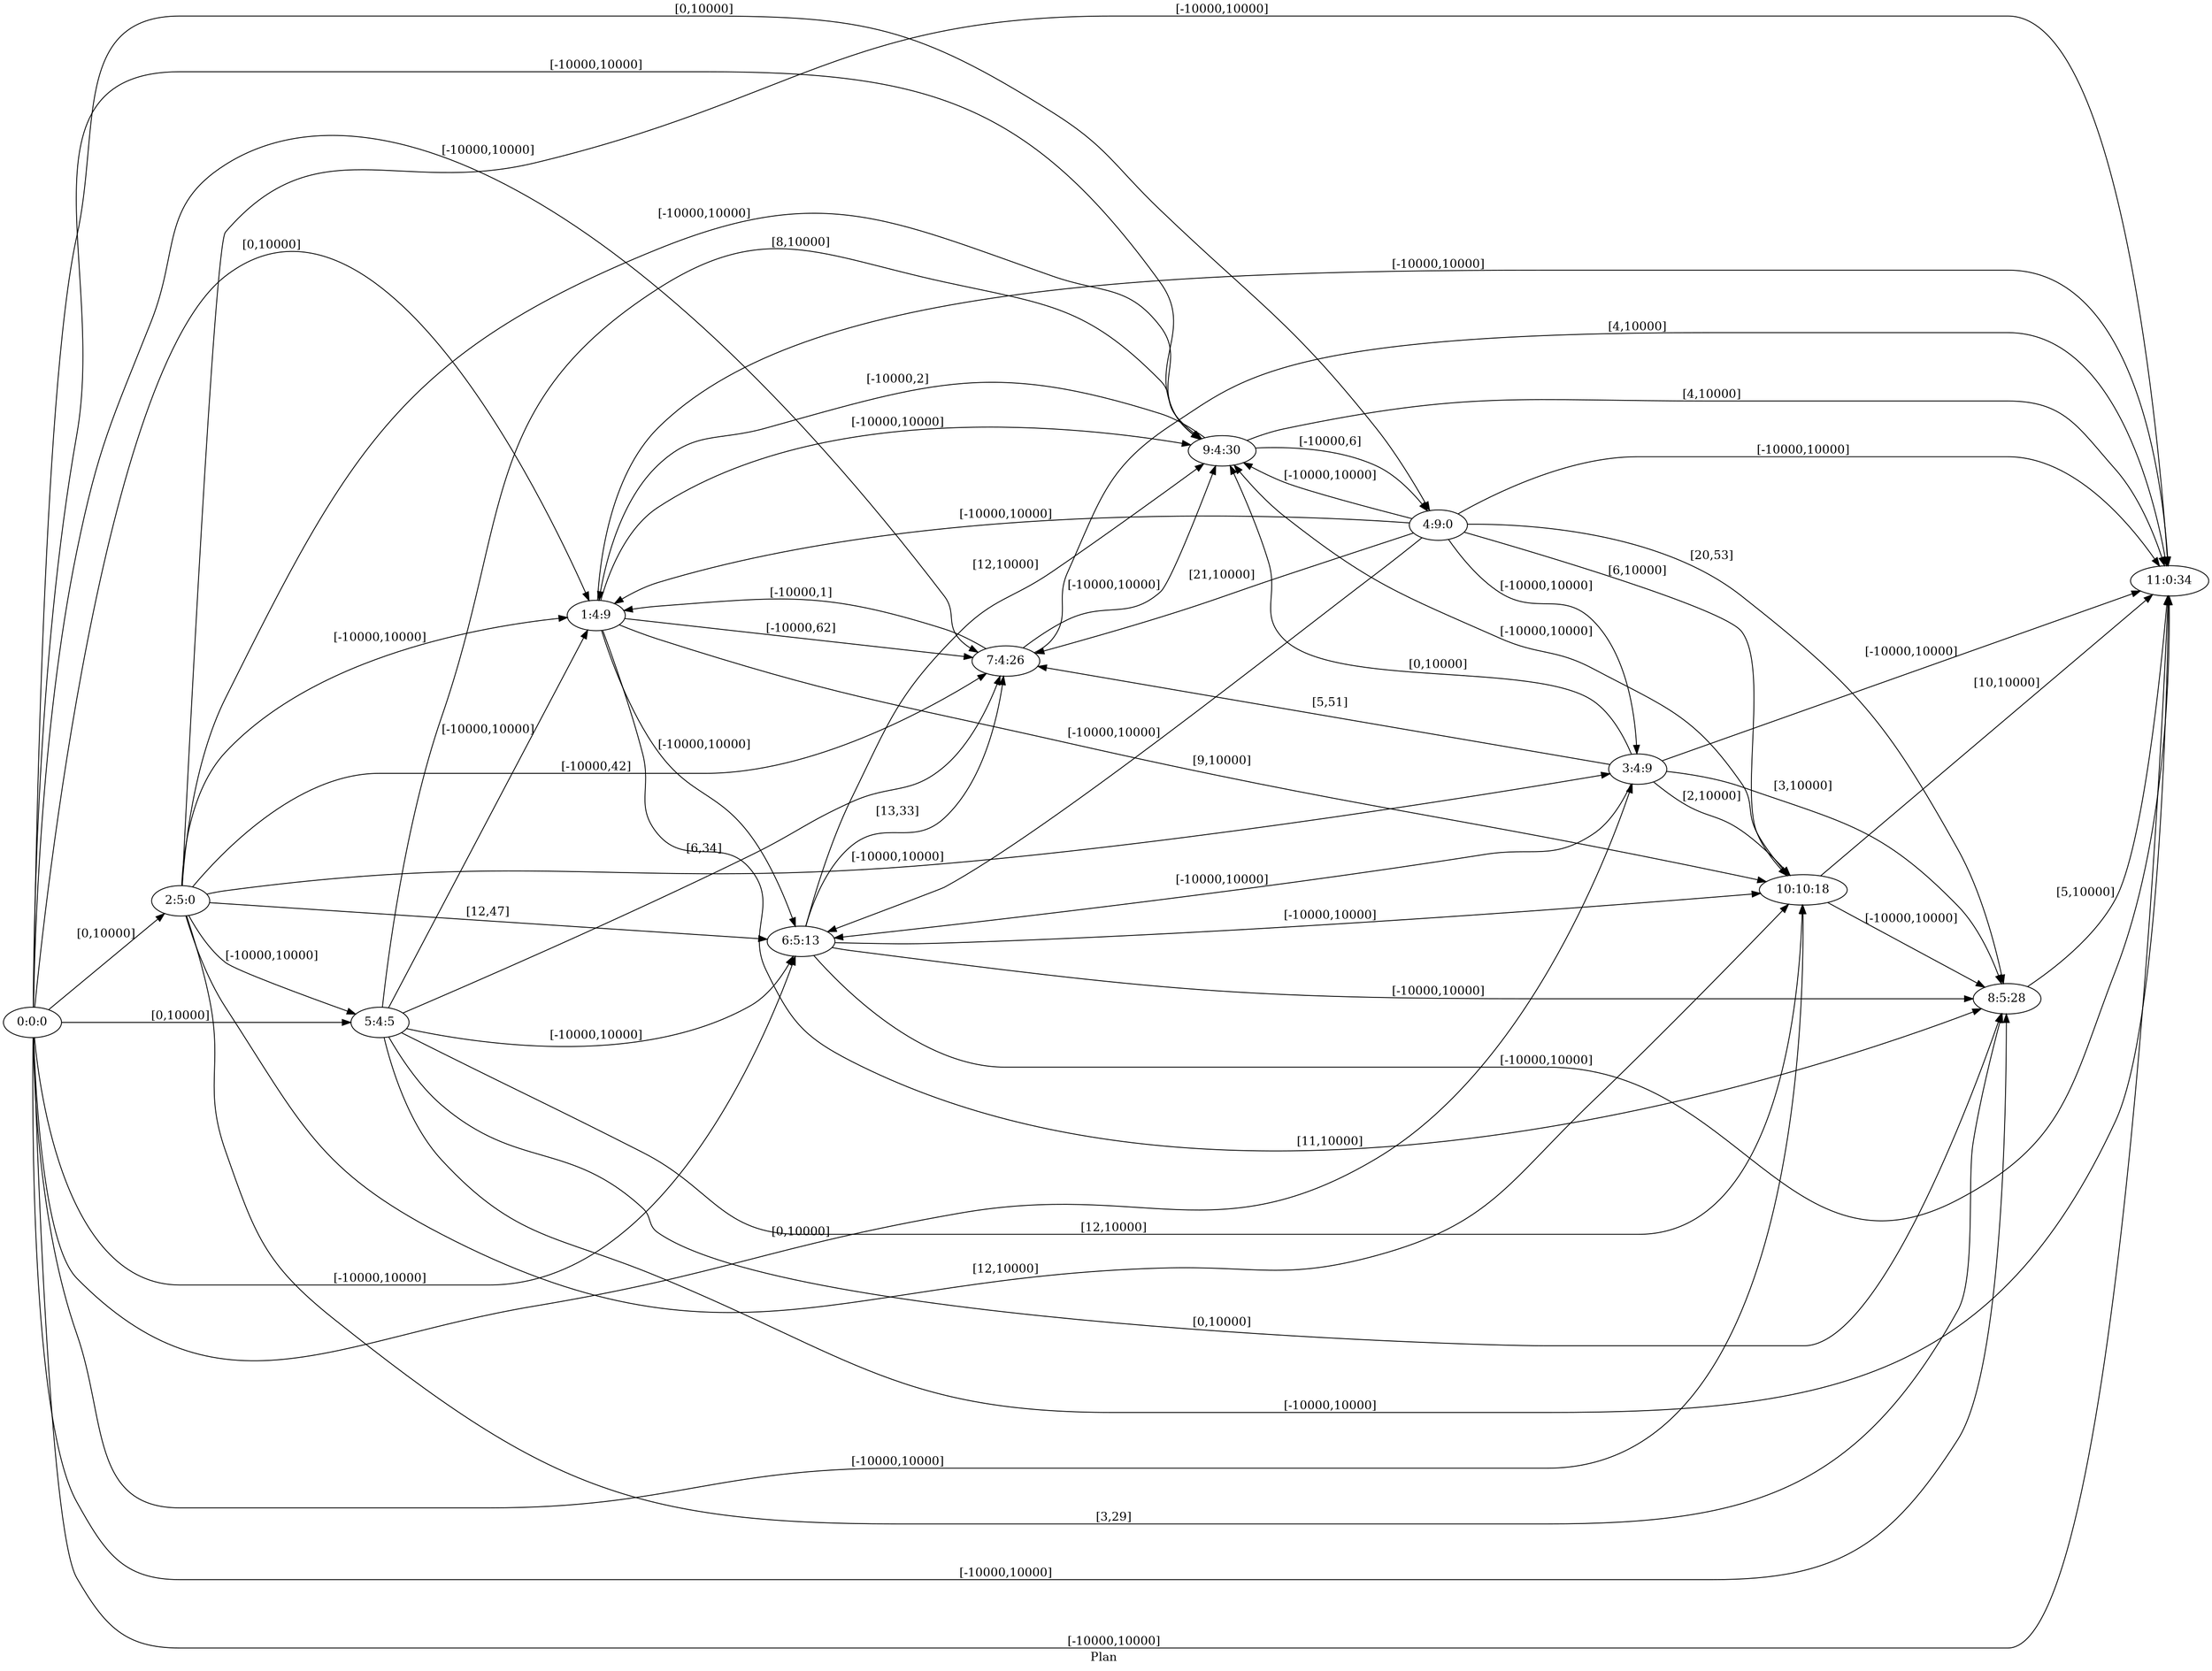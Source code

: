 digraph G {
 rankdir = LR;
 nodesep = .45; 
 size = 30;
label="Plan ";
 fldt = 0.411899;
"0:0:0"->"1:4:9"[ label = "[0,10000]"];
"0:0:0"->"2:5:0"[ label = "[0,10000]"];
"0:0:0"->"3:4:9"[ label = "[0,10000]"];
"0:0:0"->"4:9:0"[ label = "[0,10000]"];
"0:0:0"->"5:4:5"[ label = "[0,10000]"];
"0:0:0"->"6:5:13"[ label = "[-10000,10000]"];
"0:0:0"->"7:4:26"[ label = "[-10000,10000]"];
"0:0:0"->"8:5:28"[ label = "[-10000,10000]"];
"0:0:0"->"9:4:30"[ label = "[-10000,10000]"];
"0:0:0"->"10:10:18"[ label = "[-10000,10000]"];
"0:0:0"->"11:0:34"[ label = "[-10000,10000]"];
"1:4:9"->"6:5:13"[ label = "[-10000,10000]"];
"1:4:9"->"7:4:26"[ label = "[-10000,62]"];
"1:4:9"->"8:5:28"[ label = "[11,10000]"];
"1:4:9"->"9:4:30"[ label = "[-10000,10000]"];
"1:4:9"->"10:10:18"[ label = "[9,10000]"];
"1:4:9"->"11:0:34"[ label = "[-10000,10000]"];
"2:5:0"->"1:4:9"[ label = "[-10000,10000]"];
"2:5:0"->"3:4:9"[ label = "[-10000,10000]"];
"2:5:0"->"5:4:5"[ label = "[-10000,10000]"];
"2:5:0"->"6:5:13"[ label = "[12,47]"];
"2:5:0"->"7:4:26"[ label = "[-10000,42]"];
"2:5:0"->"8:5:28"[ label = "[3,29]"];
"2:5:0"->"9:4:30"[ label = "[-10000,10000]"];
"2:5:0"->"10:10:18"[ label = "[12,10000]"];
"2:5:0"->"11:0:34"[ label = "[-10000,10000]"];
"3:4:9"->"6:5:13"[ label = "[-10000,10000]"];
"3:4:9"->"7:4:26"[ label = "[5,51]"];
"3:4:9"->"8:5:28"[ label = "[3,10000]"];
"3:4:9"->"9:4:30"[ label = "[0,10000]"];
"3:4:9"->"10:10:18"[ label = "[2,10000]"];
"3:4:9"->"11:0:34"[ label = "[-10000,10000]"];
"4:9:0"->"1:4:9"[ label = "[-10000,10000]"];
"4:9:0"->"3:4:9"[ label = "[-10000,10000]"];
"4:9:0"->"6:5:13"[ label = "[-10000,10000]"];
"4:9:0"->"7:4:26"[ label = "[21,10000]"];
"4:9:0"->"8:5:28"[ label = "[20,53]"];
"4:9:0"->"9:4:30"[ label = "[-10000,10000]"];
"4:9:0"->"10:10:18"[ label = "[6,10000]"];
"4:9:0"->"11:0:34"[ label = "[-10000,10000]"];
"5:4:5"->"1:4:9"[ label = "[-10000,10000]"];
"5:4:5"->"6:5:13"[ label = "[-10000,10000]"];
"5:4:5"->"7:4:26"[ label = "[6,34]"];
"5:4:5"->"8:5:28"[ label = "[0,10000]"];
"5:4:5"->"9:4:30"[ label = "[8,10000]"];
"5:4:5"->"10:10:18"[ label = "[12,10000]"];
"5:4:5"->"11:0:34"[ label = "[-10000,10000]"];
"6:5:13"->"7:4:26"[ label = "[13,33]"];
"6:5:13"->"8:5:28"[ label = "[-10000,10000]"];
"6:5:13"->"9:4:30"[ label = "[12,10000]"];
"6:5:13"->"10:10:18"[ label = "[-10000,10000]"];
"6:5:13"->"11:0:34"[ label = "[-10000,10000]"];
"7:4:26"->"1:4:9"[ label = "[-10000,1]"];
"7:4:26"->"9:4:30"[ label = "[-10000,10000]"];
"7:4:26"->"11:0:34"[ label = "[4,10000]"];
"8:5:28"->"11:0:34"[ label = "[5,10000]"];
"9:4:30"->"1:4:9"[ label = "[-10000,2]"];
"9:4:30"->"4:9:0"[ label = "[-10000,6]"];
"9:4:30"->"11:0:34"[ label = "[4,10000]"];
"10:10:18"->"8:5:28"[ label = "[-10000,10000]"];
"10:10:18"->"9:4:30"[ label = "[-10000,10000]"];
"10:10:18"->"11:0:34"[ label = "[10,10000]"];
}
